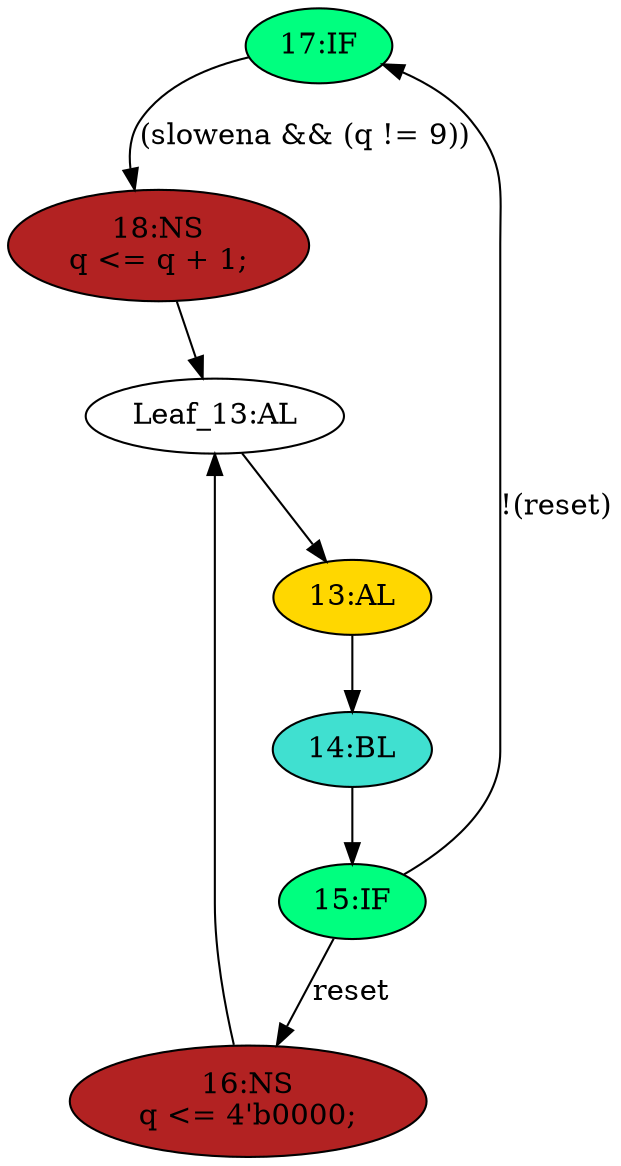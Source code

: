 strict digraph "compose( ,  )" {
	node [label="\N"];
	"17:IF"	[ast="<pyverilog.vparser.ast.IfStatement object at 0x7f76acf23e10>",
		fillcolor=springgreen,
		label="17:IF",
		statements="[]",
		style=filled,
		typ=IfStatement];
	"18:NS"	[ast="<pyverilog.vparser.ast.NonblockingSubstitution object at 0x7f76acece550>",
		fillcolor=firebrick,
		label="18:NS
q <= q + 1;",
		statements="[<pyverilog.vparser.ast.NonblockingSubstitution object at 0x7f76acece550>]",
		style=filled,
		typ=NonblockingSubstitution];
	"17:IF" -> "18:NS"	[cond="['slowena', 'q']",
		label="(slowena && (q != 9))",
		lineno=17];
	"14:BL"	[ast="<pyverilog.vparser.ast.Block object at 0x7f76acfb50d0>",
		fillcolor=turquoise,
		label="14:BL",
		statements="[]",
		style=filled,
		typ=Block];
	"15:IF"	[ast="<pyverilog.vparser.ast.IfStatement object at 0x7f76acf37390>",
		fillcolor=springgreen,
		label="15:IF",
		statements="[]",
		style=filled,
		typ=IfStatement];
	"14:BL" -> "15:IF"	[cond="[]",
		lineno=None];
	"16:NS"	[ast="<pyverilog.vparser.ast.NonblockingSubstitution object at 0x7f76aced6910>",
		fillcolor=firebrick,
		label="16:NS
q <= 4'b0000;",
		statements="[<pyverilog.vparser.ast.NonblockingSubstitution object at 0x7f76aced6910>]",
		style=filled,
		typ=NonblockingSubstitution];
	"Leaf_13:AL"	[def_var="['q']",
		label="Leaf_13:AL"];
	"16:NS" -> "Leaf_13:AL"	[cond="[]",
		lineno=None];
	"18:NS" -> "Leaf_13:AL"	[cond="[]",
		lineno=None];
	"15:IF" -> "17:IF"	[cond="['reset']",
		label="!(reset)",
		lineno=15];
	"15:IF" -> "16:NS"	[cond="['reset']",
		label=reset,
		lineno=15];
	"13:AL"	[ast="<pyverilog.vparser.ast.Always object at 0x7f76acfb5390>",
		clk_sens=True,
		fillcolor=gold,
		label="13:AL",
		sens="['clk']",
		statements="[]",
		style=filled,
		typ=Always,
		use_var="['reset', 'q', 'slowena']"];
	"Leaf_13:AL" -> "13:AL";
	"13:AL" -> "14:BL"	[cond="[]",
		lineno=None];
}
